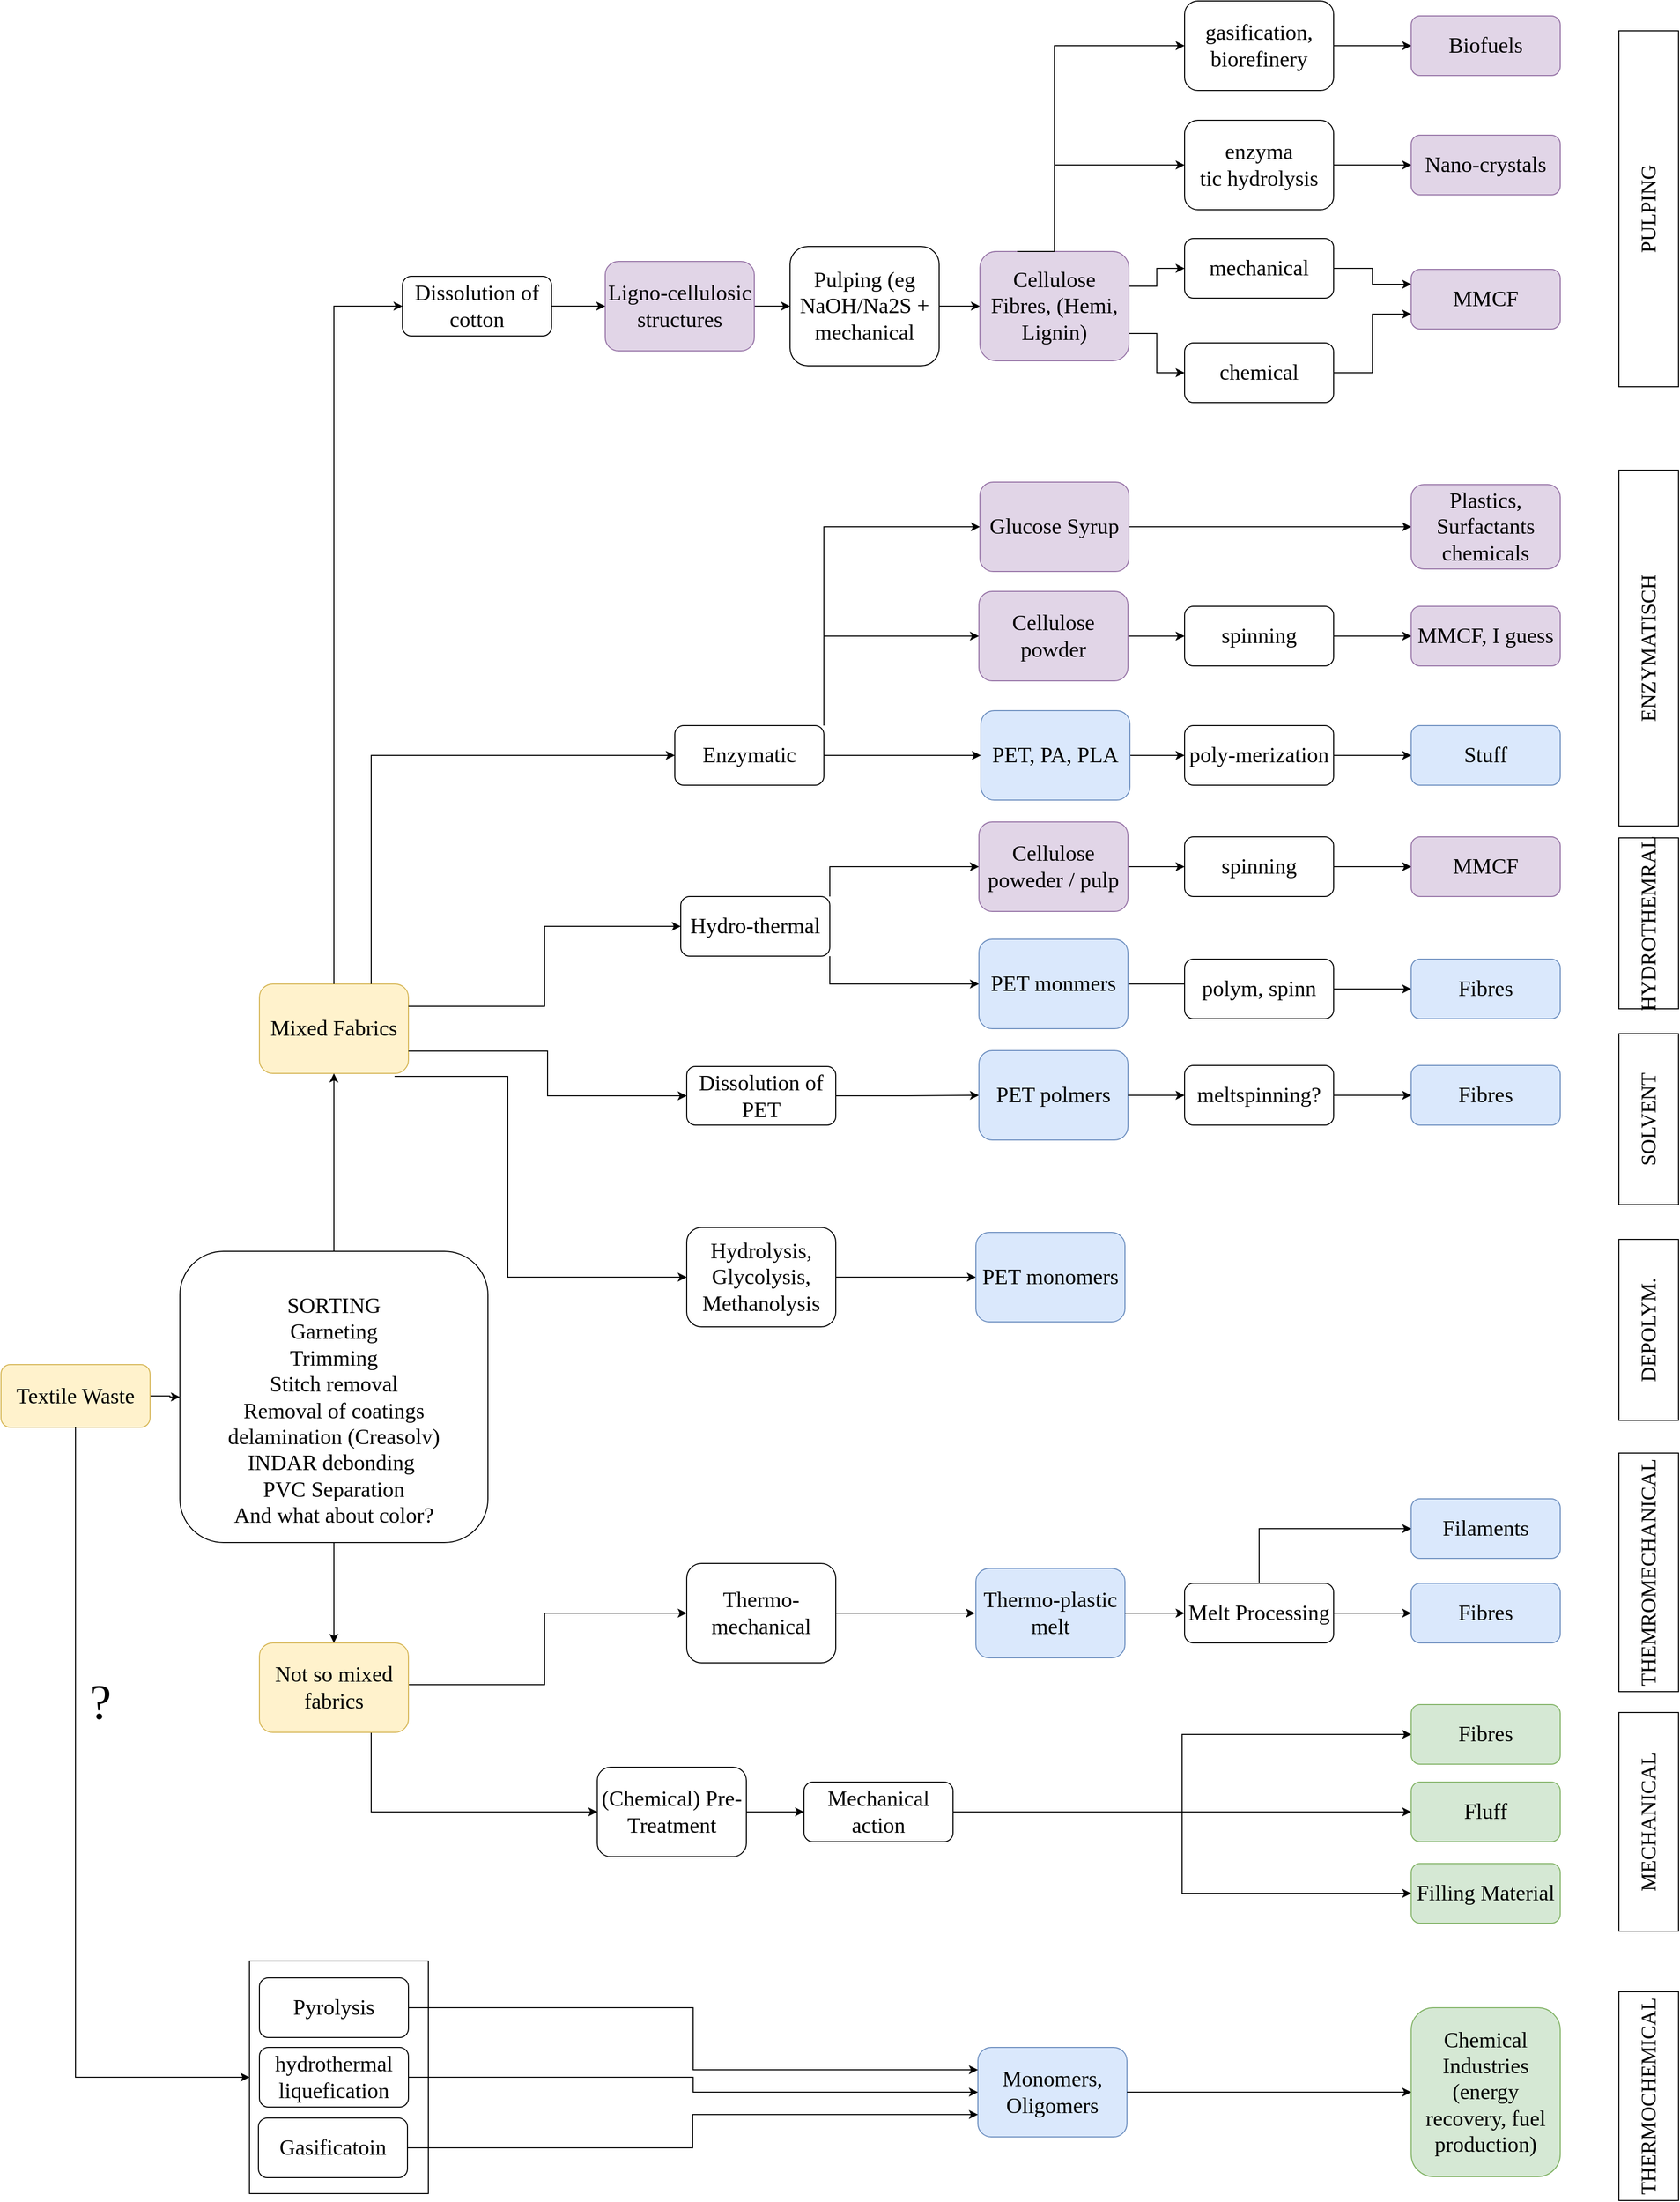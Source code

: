 <mxfile version="24.2.5" type="github">
  <diagram name="Seite-1" id="n43Q2hlfnNrCcuuYLtz6">
    <mxGraphModel dx="3110" dy="2481" grid="1" gridSize="10" guides="1" tooltips="1" connect="1" arrows="1" fold="1" page="1" pageScale="1" pageWidth="1169" pageHeight="827" math="0" shadow="0">
      <root>
        <mxCell id="0" />
        <mxCell id="1" parent="0" />
        <mxCell id="oTmGzJvPV3tGszkm3sWM-37" value="" style="rounded=0;whiteSpace=wrap;html=1;" vertex="1" parent="1">
          <mxGeometry x="260" y="1488" width="180" height="234" as="geometry" />
        </mxCell>
        <mxCell id="oTmGzJvPV3tGszkm3sWM-26" value="" style="edgeStyle=orthogonalEdgeStyle;rounded=0;orthogonalLoop=1;jettySize=auto;html=1;" edge="1" parent="1" source="uNR0yB9YS_MFiwE8tCcT-1" target="oTmGzJvPV3tGszkm3sWM-1">
          <mxGeometry relative="1" as="geometry" />
        </mxCell>
        <mxCell id="uNR0yB9YS_MFiwE8tCcT-1" value="Textile Waste" style="rounded=1;whiteSpace=wrap;html=1;fontFamily=Rubik light;fontSize=22;fillColor=#fff2cc;strokeColor=#d6b656;" parent="1" vertex="1">
          <mxGeometry x="10" y="888" width="150" height="63" as="geometry" />
        </mxCell>
        <mxCell id="uNR0yB9YS_MFiwE8tCcT-5" value="" style="edgeStyle=orthogonalEdgeStyle;rounded=0;orthogonalLoop=1;jettySize=auto;html=1;exitX=1;exitY=0.5;exitDx=0;exitDy=0;" parent="1" source="uNR0yB9YS_MFiwE8tCcT-9" target="uNR0yB9YS_MFiwE8tCcT-4" edge="1">
          <mxGeometry relative="1" as="geometry">
            <mxPoint x="420" y="1337" as="sourcePoint" />
          </mxGeometry>
        </mxCell>
        <mxCell id="uNR0yB9YS_MFiwE8tCcT-12" value="" style="edgeStyle=orthogonalEdgeStyle;rounded=0;orthogonalLoop=1;jettySize=auto;html=1;entryX=0;entryY=0.5;entryDx=0;entryDy=0;" parent="1" source="uNR0yB9YS_MFiwE8tCcT-4" target="uNR0yB9YS_MFiwE8tCcT-6" edge="1">
          <mxGeometry relative="1" as="geometry">
            <mxPoint x="1426" y="1174" as="targetPoint" />
          </mxGeometry>
        </mxCell>
        <mxCell id="uNR0yB9YS_MFiwE8tCcT-4" value="Mechanical action" style="rounded=1;whiteSpace=wrap;html=1;fontFamily=Rubik light;fontSize=22;" parent="1" vertex="1">
          <mxGeometry x="818" y="1308" width="150" height="60" as="geometry" />
        </mxCell>
        <mxCell id="uNR0yB9YS_MFiwE8tCcT-6" value="Fluff" style="rounded=1;whiteSpace=wrap;html=1;fontFamily=Rubik light;fontSize=22;fillColor=#d5e8d4;strokeColor=#82b366;" parent="1" vertex="1">
          <mxGeometry x="1429" y="1308" width="150" height="60" as="geometry" />
        </mxCell>
        <mxCell id="uNR0yB9YS_MFiwE8tCcT-7" value="Fibres" style="rounded=1;whiteSpace=wrap;html=1;fontFamily=Rubik light;fontSize=22;fillColor=#d5e8d4;strokeColor=#82b366;" parent="1" vertex="1">
          <mxGeometry x="1429" y="1230" width="150" height="60" as="geometry" />
        </mxCell>
        <mxCell id="uNR0yB9YS_MFiwE8tCcT-8" value="Filling Material" style="rounded=1;whiteSpace=wrap;html=1;fontFamily=Rubik light;fontSize=22;fillColor=#d5e8d4;strokeColor=#82b366;" parent="1" vertex="1">
          <mxGeometry x="1429" y="1390" width="150" height="60" as="geometry" />
        </mxCell>
        <mxCell id="uNR0yB9YS_MFiwE8tCcT-9" value="(Chemical) Pre- Treatment" style="rounded=1;whiteSpace=wrap;html=1;fontFamily=Rubik light;fontSize=22;" parent="1" vertex="1">
          <mxGeometry x="610" y="1293" width="150" height="90" as="geometry" />
        </mxCell>
        <mxCell id="uNR0yB9YS_MFiwE8tCcT-16" value="" style="edgeStyle=orthogonalEdgeStyle;rounded=0;orthogonalLoop=1;jettySize=auto;html=1;entryX=0;entryY=0.5;entryDx=0;entryDy=0;exitX=1;exitY=0.5;exitDx=0;exitDy=0;" parent="1" source="uNR0yB9YS_MFiwE8tCcT-4" target="uNR0yB9YS_MFiwE8tCcT-8" edge="1">
          <mxGeometry relative="1" as="geometry">
            <mxPoint x="1085" y="1436" as="sourcePoint" />
            <mxPoint x="1152" y="1366" as="targetPoint" />
          </mxGeometry>
        </mxCell>
        <mxCell id="uNR0yB9YS_MFiwE8tCcT-31" value="Mixed Fabrics" style="rounded=1;whiteSpace=wrap;html=1;fontFamily=Rubik light;fontSize=22;fillColor=#fff2cc;strokeColor=#d6b656;" parent="1" vertex="1">
          <mxGeometry x="270" y="505" width="150" height="90" as="geometry" />
        </mxCell>
        <mxCell id="uNR0yB9YS_MFiwE8tCcT-34" value="" style="edgeStyle=orthogonalEdgeStyle;rounded=0;orthogonalLoop=1;jettySize=auto;html=1;exitX=0.5;exitY=0;exitDx=0;exitDy=0;" parent="1" source="oTmGzJvPV3tGszkm3sWM-1" target="uNR0yB9YS_MFiwE8tCcT-31" edge="1">
          <mxGeometry relative="1" as="geometry">
            <mxPoint x="345" y="902" as="sourcePoint" />
          </mxGeometry>
        </mxCell>
        <mxCell id="uNR0yB9YS_MFiwE8tCcT-39" value="" style="edgeStyle=orthogonalEdgeStyle;rounded=0;orthogonalLoop=1;jettySize=auto;html=1;" parent="1" source="uNR0yB9YS_MFiwE8tCcT-36" target="uNR0yB9YS_MFiwE8tCcT-38" edge="1">
          <mxGeometry relative="1" as="geometry" />
        </mxCell>
        <mxCell id="uNR0yB9YS_MFiwE8tCcT-36" value="Melt Processing" style="rounded=1;whiteSpace=wrap;html=1;fontFamily=Rubik light;fontSize=22;" parent="1" vertex="1">
          <mxGeometry x="1201" y="1108" width="150" height="60" as="geometry" />
        </mxCell>
        <mxCell id="uNR0yB9YS_MFiwE8tCcT-37" value="" style="edgeStyle=orthogonalEdgeStyle;rounded=0;orthogonalLoop=1;jettySize=auto;html=1;entryX=0;entryY=0.5;entryDx=0;entryDy=0;exitX=0.447;exitY=0.023;exitDx=0;exitDy=0;exitPerimeter=0;" parent="1" source="uNR0yB9YS_MFiwE8tCcT-43" target="gpuwcMl62I-yFC2jny8J-45" edge="1">
          <mxGeometry relative="1" as="geometry">
            <mxPoint x="627" y="1186" as="sourcePoint" />
            <mxPoint x="700" y="1186" as="targetPoint" />
            <Array as="points">
              <mxPoint x="557" y="1210" />
              <mxPoint x="557" y="1138" />
            </Array>
          </mxGeometry>
        </mxCell>
        <mxCell id="uNR0yB9YS_MFiwE8tCcT-38" value="Fibres" style="whiteSpace=wrap;html=1;fontSize=22;fontFamily=Rubik light;rounded=1;fillColor=#dae8fc;strokeColor=#6c8ebf;" parent="1" vertex="1">
          <mxGeometry x="1429" y="1108" width="150" height="60" as="geometry" />
        </mxCell>
        <mxCell id="uNR0yB9YS_MFiwE8tCcT-40" value="Filaments" style="whiteSpace=wrap;html=1;fontSize=22;fontFamily=Rubik light;rounded=1;fillColor=#dae8fc;strokeColor=#6c8ebf;" parent="1" vertex="1">
          <mxGeometry x="1429" y="1023" width="150" height="60" as="geometry" />
        </mxCell>
        <mxCell id="uNR0yB9YS_MFiwE8tCcT-41" value="" style="edgeStyle=orthogonalEdgeStyle;rounded=0;orthogonalLoop=1;jettySize=auto;html=1;entryX=0;entryY=0.5;entryDx=0;entryDy=0;exitX=0.5;exitY=0;exitDx=0;exitDy=0;" parent="1" source="uNR0yB9YS_MFiwE8tCcT-36" target="uNR0yB9YS_MFiwE8tCcT-40" edge="1">
          <mxGeometry relative="1" as="geometry">
            <mxPoint x="1075" y="1023" as="sourcePoint" />
            <mxPoint x="1155" y="1023" as="targetPoint" />
          </mxGeometry>
        </mxCell>
        <mxCell id="uNR0yB9YS_MFiwE8tCcT-57" value="" style="edgeStyle=orthogonalEdgeStyle;rounded=0;orthogonalLoop=1;jettySize=auto;html=1;entryX=0;entryY=0.5;entryDx=0;entryDy=0;" parent="1" source="uNR0yB9YS_MFiwE8tCcT-42" target="uNR0yB9YS_MFiwE8tCcT-56" edge="1">
          <mxGeometry relative="1" as="geometry">
            <mxPoint x="790" y="-177" as="targetPoint" />
          </mxGeometry>
        </mxCell>
        <mxCell id="uNR0yB9YS_MFiwE8tCcT-42" value="Ligno-cellulosic structures" style="rounded=1;whiteSpace=wrap;html=1;fontFamily=Rubik light;fontSize=22;fillColor=#e1d5e7;strokeColor=#9673a6;" parent="1" vertex="1">
          <mxGeometry x="618" y="-222" width="150" height="90" as="geometry" />
        </mxCell>
        <mxCell id="oTmGzJvPV3tGszkm3sWM-3" value="" style="edgeStyle=orthogonalEdgeStyle;rounded=0;orthogonalLoop=1;jettySize=auto;html=1;entryX=0;entryY=0.5;entryDx=0;entryDy=0;exitX=0.75;exitY=1;exitDx=0;exitDy=0;" edge="1" parent="1" source="uNR0yB9YS_MFiwE8tCcT-43" target="uNR0yB9YS_MFiwE8tCcT-9">
          <mxGeometry relative="1" as="geometry">
            <mxPoint x="345" y="1307" as="targetPoint" />
          </mxGeometry>
        </mxCell>
        <mxCell id="uNR0yB9YS_MFiwE8tCcT-43" value="Not so mixed fabrics" style="rounded=1;whiteSpace=wrap;html=1;fontFamily=Rubik light;fontSize=22;fillColor=#fff2cc;strokeColor=#d6b656;" parent="1" vertex="1">
          <mxGeometry x="270" y="1168" width="150" height="90" as="geometry" />
        </mxCell>
        <mxCell id="uNR0yB9YS_MFiwE8tCcT-55" value="" style="edgeStyle=orthogonalEdgeStyle;rounded=0;orthogonalLoop=1;jettySize=auto;html=1;" parent="1" source="uNR0yB9YS_MFiwE8tCcT-50" target="uNR0yB9YS_MFiwE8tCcT-42" edge="1">
          <mxGeometry relative="1" as="geometry" />
        </mxCell>
        <mxCell id="uNR0yB9YS_MFiwE8tCcT-50" value="Dissolution of cotton" style="rounded=1;whiteSpace=wrap;html=1;fontFamily=Rubik light;fontSize=22;" parent="1" vertex="1">
          <mxGeometry x="414" y="-207" width="150" height="60" as="geometry" />
        </mxCell>
        <mxCell id="uNR0yB9YS_MFiwE8tCcT-52" value="Thermo-plastic melt" style="rounded=1;whiteSpace=wrap;html=1;fontFamily=Rubik light;fontSize=22;fillColor=#dae8fc;strokeColor=#6c8ebf;" parent="1" vertex="1">
          <mxGeometry x="991" y="1093" width="150" height="90" as="geometry" />
        </mxCell>
        <mxCell id="uNR0yB9YS_MFiwE8tCcT-54" value="" style="edgeStyle=orthogonalEdgeStyle;rounded=0;orthogonalLoop=1;jettySize=auto;html=1;exitX=1;exitY=0.5;exitDx=0;exitDy=0;" parent="1" source="uNR0yB9YS_MFiwE8tCcT-52" target="uNR0yB9YS_MFiwE8tCcT-36" edge="1">
          <mxGeometry relative="1" as="geometry">
            <mxPoint x="627" y="1186" as="sourcePoint" />
            <mxPoint x="940" y="1133" as="targetPoint" />
          </mxGeometry>
        </mxCell>
        <mxCell id="uNR0yB9YS_MFiwE8tCcT-59" value="" style="edgeStyle=orthogonalEdgeStyle;rounded=0;orthogonalLoop=1;jettySize=auto;html=1;exitX=1;exitY=0.5;exitDx=0;exitDy=0;" parent="1" source="uNR0yB9YS_MFiwE8tCcT-56" target="uNR0yB9YS_MFiwE8tCcT-58" edge="1">
          <mxGeometry relative="1" as="geometry">
            <mxPoint x="910" y="-169" as="sourcePoint" />
          </mxGeometry>
        </mxCell>
        <mxCell id="uNR0yB9YS_MFiwE8tCcT-56" value="Pulping (eg NaOH/Na2S + mechanical" style="whiteSpace=wrap;html=1;fontSize=22;fontFamily=Rubik light;rounded=1;" parent="1" vertex="1">
          <mxGeometry x="804" y="-237" width="150" height="120" as="geometry" />
        </mxCell>
        <mxCell id="uNR0yB9YS_MFiwE8tCcT-65" value="" style="edgeStyle=orthogonalEdgeStyle;rounded=0;orthogonalLoop=1;jettySize=auto;html=1;entryX=0;entryY=0.5;entryDx=0;entryDy=0;exitX=0.967;exitY=0.318;exitDx=0;exitDy=0;exitPerimeter=0;" parent="1" source="uNR0yB9YS_MFiwE8tCcT-58" target="uNR0yB9YS_MFiwE8tCcT-63" edge="1">
          <mxGeometry relative="1" as="geometry" />
        </mxCell>
        <mxCell id="uNR0yB9YS_MFiwE8tCcT-58" value="Cellulose Fibres, (Hemi, Lignin)" style="whiteSpace=wrap;html=1;fontSize=22;fontFamily=Rubik light;fillColor=#e1d5e7;strokeColor=#9673a6;rounded=1;" parent="1" vertex="1">
          <mxGeometry x="995" y="-232" width="150" height="110" as="geometry" />
        </mxCell>
        <mxCell id="uNR0yB9YS_MFiwE8tCcT-61" value="MMCF" style="whiteSpace=wrap;html=1;fontSize=22;fontFamily=Rubik light;rounded=1;fillColor=#e1d5e7;strokeColor=#9673a6;" parent="1" vertex="1">
          <mxGeometry x="1429" y="-214" width="150" height="60" as="geometry" />
        </mxCell>
        <mxCell id="uNR0yB9YS_MFiwE8tCcT-63" value="mechanical" style="whiteSpace=wrap;html=1;fontSize=22;fontFamily=Rubik light;rounded=1;" parent="1" vertex="1">
          <mxGeometry x="1201" y="-245" width="150" height="60" as="geometry" />
        </mxCell>
        <mxCell id="uNR0yB9YS_MFiwE8tCcT-64" value="chemical" style="whiteSpace=wrap;html=1;fontSize=22;fontFamily=Rubik light;rounded=1;" parent="1" vertex="1">
          <mxGeometry x="1201" y="-140" width="150" height="60" as="geometry" />
        </mxCell>
        <mxCell id="uNR0yB9YS_MFiwE8tCcT-68" value="" style="edgeStyle=orthogonalEdgeStyle;rounded=0;orthogonalLoop=1;jettySize=auto;html=1;entryX=0;entryY=0.25;entryDx=0;entryDy=0;exitX=1;exitY=0.5;exitDx=0;exitDy=0;" parent="1" source="uNR0yB9YS_MFiwE8tCcT-63" target="uNR0yB9YS_MFiwE8tCcT-61" edge="1">
          <mxGeometry relative="1" as="geometry">
            <mxPoint x="1081" y="-179" as="sourcePoint" />
            <mxPoint x="1181" y="-289" as="targetPoint" />
          </mxGeometry>
        </mxCell>
        <mxCell id="uNR0yB9YS_MFiwE8tCcT-69" value="" style="edgeStyle=orthogonalEdgeStyle;rounded=0;orthogonalLoop=1;jettySize=auto;html=1;entryX=0;entryY=0.75;entryDx=0;entryDy=0;exitX=1;exitY=0.5;exitDx=0;exitDy=0;" parent="1" source="uNR0yB9YS_MFiwE8tCcT-64" target="uNR0yB9YS_MFiwE8tCcT-61" edge="1">
          <mxGeometry relative="1" as="geometry">
            <mxPoint x="1301" y="-289" as="sourcePoint" />
            <mxPoint x="1421" y="-220" as="targetPoint" />
          </mxGeometry>
        </mxCell>
        <mxCell id="uNR0yB9YS_MFiwE8tCcT-70" value="Nano-crystals" style="whiteSpace=wrap;html=1;fontSize=22;fontFamily=Rubik light;rounded=1;fillColor=#e1d5e7;strokeColor=#9673a6;" parent="1" vertex="1">
          <mxGeometry x="1429" y="-349" width="150" height="60" as="geometry" />
        </mxCell>
        <mxCell id="uNR0yB9YS_MFiwE8tCcT-71" value="" style="edgeStyle=orthogonalEdgeStyle;rounded=0;orthogonalLoop=1;jettySize=auto;html=1;entryX=0;entryY=0.5;entryDx=0;entryDy=0;exitX=0.5;exitY=0;exitDx=0;exitDy=0;" parent="1" source="uNR0yB9YS_MFiwE8tCcT-58" target="uNR0yB9YS_MFiwE8tCcT-72" edge="1">
          <mxGeometry relative="1" as="geometry">
            <mxPoint x="1081" y="-179" as="sourcePoint" />
            <mxPoint x="1211" y="-205" as="targetPoint" />
            <Array as="points">
              <mxPoint x="1070" y="-319" />
            </Array>
          </mxGeometry>
        </mxCell>
        <mxCell id="uNR0yB9YS_MFiwE8tCcT-74" value="" style="edgeStyle=orthogonalEdgeStyle;rounded=0;orthogonalLoop=1;jettySize=auto;html=1;" parent="1" source="uNR0yB9YS_MFiwE8tCcT-72" target="uNR0yB9YS_MFiwE8tCcT-70" edge="1">
          <mxGeometry relative="1" as="geometry" />
        </mxCell>
        <mxCell id="uNR0yB9YS_MFiwE8tCcT-72" value="enzyma&lt;div&gt;tic hydrolysis&lt;/div&gt;" style="whiteSpace=wrap;html=1;fontSize=22;fontFamily=Rubik light;rounded=1;" parent="1" vertex="1">
          <mxGeometry x="1201" y="-364" width="150" height="90" as="geometry" />
        </mxCell>
        <mxCell id="uNR0yB9YS_MFiwE8tCcT-75" value="Biofuels" style="whiteSpace=wrap;html=1;fontSize=22;fontFamily=Rubik light;rounded=1;fillColor=#e1d5e7;strokeColor=#9673a6;" parent="1" vertex="1">
          <mxGeometry x="1429" y="-469" width="150" height="60" as="geometry" />
        </mxCell>
        <mxCell id="uNR0yB9YS_MFiwE8tCcT-78" value="" style="edgeStyle=orthogonalEdgeStyle;rounded=0;orthogonalLoop=1;jettySize=auto;html=1;" parent="1" source="uNR0yB9YS_MFiwE8tCcT-76" target="uNR0yB9YS_MFiwE8tCcT-75" edge="1">
          <mxGeometry relative="1" as="geometry" />
        </mxCell>
        <mxCell id="uNR0yB9YS_MFiwE8tCcT-76" value="gasification, biorefinery" style="whiteSpace=wrap;html=1;fontSize=22;fontFamily=Rubik light;rounded=1;" parent="1" vertex="1">
          <mxGeometry x="1201" y="-484" width="150" height="90" as="geometry" />
        </mxCell>
        <mxCell id="uNR0yB9YS_MFiwE8tCcT-77" value="" style="edgeStyle=orthogonalEdgeStyle;rounded=0;orthogonalLoop=1;jettySize=auto;html=1;entryX=0;entryY=0.5;entryDx=0;entryDy=0;exitX=0.25;exitY=0;exitDx=0;exitDy=0;" parent="1" source="uNR0yB9YS_MFiwE8tCcT-58" target="uNR0yB9YS_MFiwE8tCcT-76" edge="1">
          <mxGeometry relative="1" as="geometry">
            <mxPoint x="1025" y="-214" as="sourcePoint" />
            <mxPoint x="1181" y="-309" as="targetPoint" />
            <Array as="points">
              <mxPoint x="1070" y="-232" />
              <mxPoint x="1070" y="-439" />
            </Array>
          </mxGeometry>
        </mxCell>
        <mxCell id="gpuwcMl62I-yFC2jny8J-4" value="" style="edgeStyle=orthogonalEdgeStyle;rounded=0;orthogonalLoop=1;jettySize=auto;html=1;" parent="1" source="gpuwcMl62I-yFC2jny8J-1" target="gpuwcMl62I-yFC2jny8J-3" edge="1">
          <mxGeometry relative="1" as="geometry" />
        </mxCell>
        <mxCell id="gpuwcMl62I-yFC2jny8J-1" value="Dissolution of PET" style="rounded=1;whiteSpace=wrap;html=1;fontFamily=Rubik light;fontSize=22;" parent="1" vertex="1">
          <mxGeometry x="700" y="588" width="150" height="59" as="geometry" />
        </mxCell>
        <mxCell id="gpuwcMl62I-yFC2jny8J-3" value="PET polmers" style="rounded=1;whiteSpace=wrap;html=1;fontFamily=Rubik light;fontSize=22;fillColor=#dae8fc;strokeColor=#6c8ebf;" parent="1" vertex="1">
          <mxGeometry x="994" y="572" width="150" height="90" as="geometry" />
        </mxCell>
        <mxCell id="gpuwcMl62I-yFC2jny8J-5" value="Fibres" style="whiteSpace=wrap;html=1;fontSize=22;fontFamily=Rubik light;rounded=1;fillColor=#dae8fc;strokeColor=#6c8ebf;" parent="1" vertex="1">
          <mxGeometry x="1429" y="587" width="150" height="60" as="geometry" />
        </mxCell>
        <mxCell id="gpuwcMl62I-yFC2jny8J-6" value="" style="edgeStyle=orthogonalEdgeStyle;rounded=0;orthogonalLoop=1;jettySize=auto;html=1;entryX=0;entryY=0.5;entryDx=0;entryDy=0;" parent="1" source="gpuwcMl62I-yFC2jny8J-43" target="gpuwcMl62I-yFC2jny8J-5" edge="1">
          <mxGeometry relative="1" as="geometry">
            <mxPoint x="1110" y="640" as="sourcePoint" />
            <mxPoint x="1004" y="654" as="targetPoint" />
          </mxGeometry>
        </mxCell>
        <mxCell id="gpuwcMl62I-yFC2jny8J-10" value="" style="edgeStyle=orthogonalEdgeStyle;rounded=0;orthogonalLoop=1;jettySize=auto;html=1;" parent="1" source="gpuwcMl62I-yFC2jny8J-7" target="gpuwcMl62I-yFC2jny8J-9" edge="1">
          <mxGeometry relative="1" as="geometry" />
        </mxCell>
        <mxCell id="gpuwcMl62I-yFC2jny8J-7" value="Hydrolysis, Glycolysis, Methanolysis" style="rounded=1;whiteSpace=wrap;html=1;fontFamily=Rubik light;fontSize=22;" parent="1" vertex="1">
          <mxGeometry x="700" y="750" width="150" height="100" as="geometry" />
        </mxCell>
        <mxCell id="gpuwcMl62I-yFC2jny8J-8" value="" style="edgeStyle=orthogonalEdgeStyle;rounded=0;orthogonalLoop=1;jettySize=auto;html=1;exitX=0.907;exitY=1.033;exitDx=0;exitDy=0;entryX=0;entryY=0.5;entryDx=0;entryDy=0;exitPerimeter=0;" parent="1" source="uNR0yB9YS_MFiwE8tCcT-31" target="gpuwcMl62I-yFC2jny8J-7" edge="1">
          <mxGeometry relative="1" as="geometry">
            <mxPoint x="567" y="750" as="sourcePoint" />
            <mxPoint x="607" y="454" as="targetPoint" />
            <Array as="points">
              <mxPoint x="520" y="598" />
              <mxPoint x="520" y="800" />
            </Array>
          </mxGeometry>
        </mxCell>
        <mxCell id="gpuwcMl62I-yFC2jny8J-9" value="PET monomers" style="rounded=1;whiteSpace=wrap;html=1;fontFamily=Rubik light;fontSize=22;fillColor=#dae8fc;strokeColor=#6c8ebf;" parent="1" vertex="1">
          <mxGeometry x="991" y="755" width="150" height="90" as="geometry" />
        </mxCell>
        <mxCell id="gpuwcMl62I-yFC2jny8J-11" value="Hydro-thermal" style="rounded=1;whiteSpace=wrap;html=1;fontFamily=Rubik light;fontSize=22;" parent="1" vertex="1">
          <mxGeometry x="694" y="417" width="150" height="60" as="geometry" />
        </mxCell>
        <mxCell id="gpuwcMl62I-yFC2jny8J-14" value="" style="edgeStyle=orthogonalEdgeStyle;rounded=0;orthogonalLoop=1;jettySize=auto;html=1;exitX=0.5;exitY=0;exitDx=0;exitDy=0;entryX=0;entryY=0.5;entryDx=0;entryDy=0;" parent="1" source="uNR0yB9YS_MFiwE8tCcT-31" target="uNR0yB9YS_MFiwE8tCcT-50" edge="1">
          <mxGeometry relative="1" as="geometry">
            <mxPoint x="727" y="454" as="sourcePoint" />
            <mxPoint x="1004" y="454" as="targetPoint" />
          </mxGeometry>
        </mxCell>
        <mxCell id="gpuwcMl62I-yFC2jny8J-28" value="" style="edgeStyle=orthogonalEdgeStyle;rounded=0;orthogonalLoop=1;jettySize=auto;html=1;exitX=1;exitY=0.5;exitDx=0;exitDy=0;" parent="1" source="gpuwcMl62I-yFC2jny8J-15" target="gpuwcMl62I-yFC2jny8J-27" edge="1">
          <mxGeometry relative="1" as="geometry" />
        </mxCell>
        <mxCell id="gpuwcMl62I-yFC2jny8J-30" style="edgeStyle=orthogonalEdgeStyle;rounded=0;orthogonalLoop=1;jettySize=auto;html=1;entryX=0;entryY=0.5;entryDx=0;entryDy=0;exitX=1;exitY=0;exitDx=0;exitDy=0;" parent="1" source="gpuwcMl62I-yFC2jny8J-15" target="gpuwcMl62I-yFC2jny8J-26" edge="1">
          <mxGeometry relative="1" as="geometry">
            <mxPoint x="700" y="240" as="targetPoint" />
          </mxGeometry>
        </mxCell>
        <mxCell id="gpuwcMl62I-yFC2jny8J-15" value="Enzymatic" style="rounded=1;whiteSpace=wrap;html=1;fontFamily=Rubik light;fontSize=22;" parent="1" vertex="1">
          <mxGeometry x="688" y="245" width="150" height="60" as="geometry" />
        </mxCell>
        <mxCell id="gpuwcMl62I-yFC2jny8J-21" value="" style="edgeStyle=orthogonalEdgeStyle;rounded=0;orthogonalLoop=1;jettySize=auto;html=1;" parent="1" source="gpuwcMl62I-yFC2jny8J-16" target="gpuwcMl62I-yFC2jny8J-20" edge="1">
          <mxGeometry relative="1" as="geometry" />
        </mxCell>
        <mxCell id="gpuwcMl62I-yFC2jny8J-16" value="PET monmers" style="rounded=1;whiteSpace=wrap;html=1;fontFamily=Rubik light;fontSize=22;fillColor=#dae8fc;strokeColor=#6c8ebf;" parent="1" vertex="1">
          <mxGeometry x="994" y="460" width="150" height="90" as="geometry" />
        </mxCell>
        <mxCell id="gpuwcMl62I-yFC2jny8J-23" value="" style="edgeStyle=orthogonalEdgeStyle;rounded=0;orthogonalLoop=1;jettySize=auto;html=1;entryX=0;entryY=0.5;entryDx=0;entryDy=0;" parent="1" source="gpuwcMl62I-yFC2jny8J-18" target="gpuwcMl62I-yFC2jny8J-41" edge="1">
          <mxGeometry relative="1" as="geometry" />
        </mxCell>
        <mxCell id="gpuwcMl62I-yFC2jny8J-18" value="Cellulose poweder / pulp" style="rounded=1;whiteSpace=wrap;html=1;fontFamily=Rubik light;fontSize=22;fillColor=#e1d5e7;strokeColor=#9673a6;" parent="1" vertex="1">
          <mxGeometry x="994" y="342" width="150" height="90" as="geometry" />
        </mxCell>
        <mxCell id="gpuwcMl62I-yFC2jny8J-19" value="" style="edgeStyle=orthogonalEdgeStyle;rounded=0;orthogonalLoop=1;jettySize=auto;html=1;exitX=1;exitY=0;exitDx=0;exitDy=0;entryX=0;entryY=0.5;entryDx=0;entryDy=0;" parent="1" source="gpuwcMl62I-yFC2jny8J-11" target="gpuwcMl62I-yFC2jny8J-18" edge="1">
          <mxGeometry relative="1" as="geometry">
            <mxPoint x="727" y="520" as="sourcePoint" />
            <mxPoint x="1004" y="520" as="targetPoint" />
          </mxGeometry>
        </mxCell>
        <mxCell id="gpuwcMl62I-yFC2jny8J-20" value="Fibres" style="whiteSpace=wrap;html=1;fontSize=22;fontFamily=Rubik light;rounded=1;fillColor=#dae8fc;strokeColor=#6c8ebf;" parent="1" vertex="1">
          <mxGeometry x="1429" y="480" width="150" height="60" as="geometry" />
        </mxCell>
        <mxCell id="gpuwcMl62I-yFC2jny8J-22" value="MMCF" style="whiteSpace=wrap;html=1;fontSize=22;fontFamily=Rubik light;rounded=1;fillColor=#e1d5e7;strokeColor=#9673a6;" parent="1" vertex="1">
          <mxGeometry x="1429" y="357" width="150" height="60" as="geometry" />
        </mxCell>
        <mxCell id="gpuwcMl62I-yFC2jny8J-24" value="" style="edgeStyle=orthogonalEdgeStyle;rounded=0;orthogonalLoop=1;jettySize=auto;html=1;exitX=0.75;exitY=0;exitDx=0;exitDy=0;entryX=0;entryY=0.5;entryDx=0;entryDy=0;" parent="1" source="uNR0yB9YS_MFiwE8tCcT-31" target="gpuwcMl62I-yFC2jny8J-15" edge="1">
          <mxGeometry relative="1" as="geometry">
            <mxPoint x="440" y="655" as="sourcePoint" />
            <mxPoint x="500" y="-28" as="targetPoint" />
          </mxGeometry>
        </mxCell>
        <mxCell id="gpuwcMl62I-yFC2jny8J-36" value="" style="edgeStyle=orthogonalEdgeStyle;rounded=0;orthogonalLoop=1;jettySize=auto;html=1;entryX=0;entryY=0.5;entryDx=0;entryDy=0;" parent="1" source="gpuwcMl62I-yFC2jny8J-25" target="gpuwcMl62I-yFC2jny8J-39" edge="1">
          <mxGeometry relative="1" as="geometry" />
        </mxCell>
        <mxCell id="gpuwcMl62I-yFC2jny8J-25" value="Cellulose powder" style="rounded=1;whiteSpace=wrap;html=1;fontFamily=Rubik light;fontSize=22;fillColor=#e1d5e7;strokeColor=#9673a6;" parent="1" vertex="1">
          <mxGeometry x="994" y="110" width="150" height="90" as="geometry" />
        </mxCell>
        <mxCell id="gpuwcMl62I-yFC2jny8J-34" value="" style="edgeStyle=orthogonalEdgeStyle;rounded=0;orthogonalLoop=1;jettySize=auto;html=1;" parent="1" source="gpuwcMl62I-yFC2jny8J-26" target="gpuwcMl62I-yFC2jny8J-33" edge="1">
          <mxGeometry relative="1" as="geometry" />
        </mxCell>
        <mxCell id="gpuwcMl62I-yFC2jny8J-26" value="Glucose Syrup" style="rounded=1;whiteSpace=wrap;html=1;fontFamily=Rubik light;fontSize=22;fillColor=#e1d5e7;strokeColor=#9673a6;" parent="1" vertex="1">
          <mxGeometry x="995" width="150" height="90" as="geometry" />
        </mxCell>
        <mxCell id="gpuwcMl62I-yFC2jny8J-38" value="" style="edgeStyle=orthogonalEdgeStyle;rounded=0;orthogonalLoop=1;jettySize=auto;html=1;entryX=0;entryY=0.5;entryDx=0;entryDy=0;" parent="1" source="gpuwcMl62I-yFC2jny8J-27" target="gpuwcMl62I-yFC2jny8J-40" edge="1">
          <mxGeometry relative="1" as="geometry" />
        </mxCell>
        <mxCell id="gpuwcMl62I-yFC2jny8J-27" value="PET, PA, PLA" style="rounded=1;whiteSpace=wrap;html=1;fontFamily=Rubik light;fontSize=22;fillColor=#dae8fc;strokeColor=#6c8ebf;" parent="1" vertex="1">
          <mxGeometry x="996" y="230" width="150" height="90" as="geometry" />
        </mxCell>
        <mxCell id="gpuwcMl62I-yFC2jny8J-31" style="edgeStyle=orthogonalEdgeStyle;rounded=0;orthogonalLoop=1;jettySize=auto;html=1;entryX=0;entryY=0.5;entryDx=0;entryDy=0;exitX=1;exitY=0;exitDx=0;exitDy=0;" parent="1" source="gpuwcMl62I-yFC2jny8J-15" target="gpuwcMl62I-yFC2jny8J-25" edge="1">
          <mxGeometry relative="1" as="geometry">
            <mxPoint x="820" y="250" as="targetPoint" />
            <mxPoint x="727" y="316" as="sourcePoint" />
          </mxGeometry>
        </mxCell>
        <mxCell id="gpuwcMl62I-yFC2jny8J-33" value="Plastics, Surfactants chemicals" style="whiteSpace=wrap;html=1;fontSize=22;fontFamily=Rubik light;fillColor=#e1d5e7;strokeColor=#9673a6;rounded=1;" parent="1" vertex="1">
          <mxGeometry x="1429" y="2.5" width="150" height="85" as="geometry" />
        </mxCell>
        <mxCell id="gpuwcMl62I-yFC2jny8J-35" value="MMCF, I guess" style="whiteSpace=wrap;html=1;fontSize=22;fontFamily=Rubik light;rounded=1;fillColor=#e1d5e7;strokeColor=#9673a6;" parent="1" vertex="1">
          <mxGeometry x="1429" y="125" width="150" height="60" as="geometry" />
        </mxCell>
        <mxCell id="gpuwcMl62I-yFC2jny8J-37" value="Stuff" style="whiteSpace=wrap;html=1;fontSize=22;fontFamily=Rubik light;rounded=1;fillColor=#dae8fc;strokeColor=#6c8ebf;" parent="1" vertex="1">
          <mxGeometry x="1429" y="245" width="150" height="60" as="geometry" />
        </mxCell>
        <mxCell id="oTmGzJvPV3tGszkm3sWM-9" value="" style="edgeStyle=orthogonalEdgeStyle;rounded=0;orthogonalLoop=1;jettySize=auto;html=1;" edge="1" parent="1" source="gpuwcMl62I-yFC2jny8J-39" target="gpuwcMl62I-yFC2jny8J-35">
          <mxGeometry relative="1" as="geometry" />
        </mxCell>
        <mxCell id="gpuwcMl62I-yFC2jny8J-39" value="spinning" style="whiteSpace=wrap;html=1;fontSize=22;fontFamily=Rubik light;rounded=1;" parent="1" vertex="1">
          <mxGeometry x="1201" y="125" width="150" height="60" as="geometry" />
        </mxCell>
        <mxCell id="oTmGzJvPV3tGszkm3sWM-8" value="" style="edgeStyle=orthogonalEdgeStyle;rounded=0;orthogonalLoop=1;jettySize=auto;html=1;" edge="1" parent="1" source="gpuwcMl62I-yFC2jny8J-40" target="gpuwcMl62I-yFC2jny8J-37">
          <mxGeometry relative="1" as="geometry" />
        </mxCell>
        <mxCell id="gpuwcMl62I-yFC2jny8J-40" value="poly-merization" style="whiteSpace=wrap;html=1;fontSize=22;fontFamily=Rubik light;rounded=1;" parent="1" vertex="1">
          <mxGeometry x="1201" y="245" width="150" height="60" as="geometry" />
        </mxCell>
        <mxCell id="oTmGzJvPV3tGszkm3sWM-7" value="" style="edgeStyle=orthogonalEdgeStyle;rounded=0;orthogonalLoop=1;jettySize=auto;html=1;" edge="1" parent="1" source="gpuwcMl62I-yFC2jny8J-41" target="gpuwcMl62I-yFC2jny8J-22">
          <mxGeometry relative="1" as="geometry" />
        </mxCell>
        <mxCell id="gpuwcMl62I-yFC2jny8J-41" value="spinning" style="whiteSpace=wrap;html=1;fontSize=22;fontFamily=Rubik light;rounded=1;" parent="1" vertex="1">
          <mxGeometry x="1201" y="357" width="150" height="60" as="geometry" />
        </mxCell>
        <mxCell id="gpuwcMl62I-yFC2jny8J-42" value="polym, spinn" style="whiteSpace=wrap;html=1;fontSize=22;fontFamily=Rubik light;rounded=1;" parent="1" vertex="1">
          <mxGeometry x="1201" y="480" width="150" height="60" as="geometry" />
        </mxCell>
        <mxCell id="gpuwcMl62I-yFC2jny8J-44" value="" style="edgeStyle=orthogonalEdgeStyle;rounded=0;orthogonalLoop=1;jettySize=auto;html=1;entryX=0;entryY=0.5;entryDx=0;entryDy=0;exitX=1;exitY=0.5;exitDx=0;exitDy=0;" parent="1" source="gpuwcMl62I-yFC2jny8J-3" target="gpuwcMl62I-yFC2jny8J-43" edge="1">
          <mxGeometry relative="1" as="geometry">
            <mxPoint x="1110" y="640" as="sourcePoint" />
            <mxPoint x="1429" y="640" as="targetPoint" />
          </mxGeometry>
        </mxCell>
        <mxCell id="gpuwcMl62I-yFC2jny8J-43" value="meltspinning?" style="whiteSpace=wrap;html=1;fontSize=22;fontFamily=Rubik light;rounded=1;" parent="1" vertex="1">
          <mxGeometry x="1201" y="587" width="150" height="60" as="geometry" />
        </mxCell>
        <mxCell id="gpuwcMl62I-yFC2jny8J-45" value="Thermo-mechanical" style="rounded=1;whiteSpace=wrap;html=1;fontFamily=Rubik light;fontSize=22;" parent="1" vertex="1">
          <mxGeometry x="700" y="1088" width="150" height="100" as="geometry" />
        </mxCell>
        <mxCell id="gpuwcMl62I-yFC2jny8J-46" value="" style="edgeStyle=orthogonalEdgeStyle;rounded=0;orthogonalLoop=1;jettySize=auto;html=1;exitX=1;exitY=0.5;exitDx=0;exitDy=0;" parent="1" source="gpuwcMl62I-yFC2jny8J-45" edge="1">
          <mxGeometry relative="1" as="geometry">
            <mxPoint x="1361" y="1148" as="sourcePoint" />
            <mxPoint x="990" y="1138" as="targetPoint" />
          </mxGeometry>
        </mxCell>
        <mxCell id="gpuwcMl62I-yFC2jny8J-47" value="" style="edgeStyle=orthogonalEdgeStyle;rounded=0;orthogonalLoop=1;jettySize=auto;html=1;exitX=1;exitY=0.75;exitDx=0;exitDy=0;entryX=0;entryY=0.5;entryDx=0;entryDy=0;" parent="1" source="uNR0yB9YS_MFiwE8tCcT-31" target="gpuwcMl62I-yFC2jny8J-1" edge="1">
          <mxGeometry relative="1" as="geometry">
            <mxPoint x="860" y="560" as="sourcePoint" />
            <mxPoint x="1001" y="560" as="targetPoint" />
          </mxGeometry>
        </mxCell>
        <mxCell id="gpuwcMl62I-yFC2jny8J-48" value="" style="edgeStyle=orthogonalEdgeStyle;rounded=0;orthogonalLoop=1;jettySize=auto;html=1;exitX=1;exitY=0.25;exitDx=0;exitDy=0;entryX=0;entryY=0.5;entryDx=0;entryDy=0;" parent="1" source="uNR0yB9YS_MFiwE8tCcT-31" target="gpuwcMl62I-yFC2jny8J-11" edge="1">
          <mxGeometry relative="1" as="geometry">
            <mxPoint x="430" y="515" as="sourcePoint" />
            <mxPoint x="710" y="455" as="targetPoint" />
          </mxGeometry>
        </mxCell>
        <mxCell id="gpuwcMl62I-yFC2jny8J-49" value="" style="edgeStyle=orthogonalEdgeStyle;rounded=0;orthogonalLoop=1;jettySize=auto;html=1;entryX=0;entryY=0.5;entryDx=0;entryDy=0;exitX=1;exitY=0.75;exitDx=0;exitDy=0;" parent="1" source="uNR0yB9YS_MFiwE8tCcT-58" target="uNR0yB9YS_MFiwE8tCcT-64" edge="1">
          <mxGeometry relative="1" as="geometry">
            <mxPoint x="1110" y="-194" as="sourcePoint" />
            <mxPoint x="1211" y="-205" as="targetPoint" />
          </mxGeometry>
        </mxCell>
        <mxCell id="oTmGzJvPV3tGszkm3sWM-2" value="" style="edgeStyle=orthogonalEdgeStyle;rounded=0;orthogonalLoop=1;jettySize=auto;html=1;" edge="1" parent="1" source="oTmGzJvPV3tGszkm3sWM-1" target="uNR0yB9YS_MFiwE8tCcT-43">
          <mxGeometry relative="1" as="geometry" />
        </mxCell>
        <mxCell id="oTmGzJvPV3tGszkm3sWM-1" value="&lt;div&gt;&lt;br&gt;&lt;/div&gt;&lt;div&gt;SORTING&lt;/div&gt;Garneting&lt;div&gt;Trimming&lt;/div&gt;&lt;div&gt;Stitch removal&lt;/div&gt;&lt;div&gt;Removal of coatings&lt;/div&gt;&lt;div&gt;delamination (Creasolv)&lt;/div&gt;&lt;div&gt;INDAR debonding&amp;nbsp;&lt;/div&gt;&lt;div&gt;PVC Separation&lt;/div&gt;&lt;div&gt;And what about color?&lt;/div&gt;" style="rounded=1;whiteSpace=wrap;html=1;fontFamily=Rubik light;fontSize=22;" vertex="1" parent="1">
          <mxGeometry x="190" y="774" width="310" height="293" as="geometry" />
        </mxCell>
        <mxCell id="oTmGzJvPV3tGszkm3sWM-4" value="" style="edgeStyle=orthogonalEdgeStyle;rounded=0;orthogonalLoop=1;jettySize=auto;html=1;entryX=0;entryY=0.5;entryDx=0;entryDy=0;exitX=1;exitY=0.5;exitDx=0;exitDy=0;" edge="1" parent="1" source="uNR0yB9YS_MFiwE8tCcT-4" target="uNR0yB9YS_MFiwE8tCcT-7">
          <mxGeometry relative="1" as="geometry">
            <mxPoint x="1439" y="1348" as="targetPoint" />
            <mxPoint x="870" y="1348" as="sourcePoint" />
          </mxGeometry>
        </mxCell>
        <mxCell id="oTmGzJvPV3tGszkm3sWM-6" value="" style="edgeStyle=orthogonalEdgeStyle;rounded=0;orthogonalLoop=1;jettySize=auto;html=1;exitX=1;exitY=1;exitDx=0;exitDy=0;" edge="1" parent="1" source="gpuwcMl62I-yFC2jny8J-11" target="gpuwcMl62I-yFC2jny8J-16">
          <mxGeometry relative="1" as="geometry">
            <mxPoint x="848" y="285" as="sourcePoint" />
            <mxPoint x="1006" y="285" as="targetPoint" />
          </mxGeometry>
        </mxCell>
        <mxCell id="oTmGzJvPV3tGszkm3sWM-10" value="Pyrolysis" style="rounded=1;whiteSpace=wrap;html=1;fontFamily=Rubik light;fontSize=22;" vertex="1" parent="1">
          <mxGeometry x="270" y="1505" width="150" height="60" as="geometry" />
        </mxCell>
        <mxCell id="oTmGzJvPV3tGszkm3sWM-11" value="hydrothermal liquefication" style="rounded=1;whiteSpace=wrap;html=1;fontFamily=Rubik light;fontSize=22;" vertex="1" parent="1">
          <mxGeometry x="270" y="1575" width="150" height="60" as="geometry" />
        </mxCell>
        <mxCell id="oTmGzJvPV3tGszkm3sWM-12" value="Gasificatoin" style="rounded=1;whiteSpace=wrap;html=1;fontFamily=Rubik light;fontSize=22;" vertex="1" parent="1">
          <mxGeometry x="269" y="1646" width="150" height="60" as="geometry" />
        </mxCell>
        <mxCell id="oTmGzJvPV3tGszkm3sWM-13" value="Monomers, Oligomers" style="rounded=1;whiteSpace=wrap;html=1;fontFamily=Rubik light;fontSize=22;fillColor=#dae8fc;strokeColor=#6c8ebf;" vertex="1" parent="1">
          <mxGeometry x="993" y="1575" width="150" height="90" as="geometry" />
        </mxCell>
        <mxCell id="oTmGzJvPV3tGszkm3sWM-15" value="" style="edgeStyle=orthogonalEdgeStyle;rounded=0;orthogonalLoop=1;jettySize=auto;html=1;exitX=1;exitY=0.5;exitDx=0;exitDy=0;entryX=0;entryY=0.25;entryDx=0;entryDy=0;" edge="1" parent="1" source="oTmGzJvPV3tGszkm3sWM-10" target="oTmGzJvPV3tGszkm3sWM-13">
          <mxGeometry relative="1" as="geometry">
            <mxPoint x="355" y="1293" as="sourcePoint" />
            <mxPoint x="355" y="1515" as="targetPoint" />
          </mxGeometry>
        </mxCell>
        <mxCell id="oTmGzJvPV3tGszkm3sWM-20" value="" style="edgeStyle=orthogonalEdgeStyle;rounded=0;orthogonalLoop=1;jettySize=auto;html=1;exitX=1;exitY=0.5;exitDx=0;exitDy=0;entryX=0;entryY=0.5;entryDx=0;entryDy=0;" edge="1" parent="1" source="oTmGzJvPV3tGszkm3sWM-11" target="oTmGzJvPV3tGszkm3sWM-13">
          <mxGeometry relative="1" as="geometry">
            <mxPoint x="430" y="1545" as="sourcePoint" />
            <mxPoint x="1080" y="1622" as="targetPoint" />
          </mxGeometry>
        </mxCell>
        <mxCell id="oTmGzJvPV3tGszkm3sWM-21" value="" style="edgeStyle=orthogonalEdgeStyle;rounded=0;orthogonalLoop=1;jettySize=auto;html=1;exitX=1;exitY=0.5;exitDx=0;exitDy=0;entryX=0;entryY=0.75;entryDx=0;entryDy=0;" edge="1" parent="1" source="oTmGzJvPV3tGszkm3sWM-12" target="oTmGzJvPV3tGszkm3sWM-13">
          <mxGeometry relative="1" as="geometry">
            <mxPoint x="430" y="1615" as="sourcePoint" />
            <mxPoint x="1070" y="1655" as="targetPoint" />
          </mxGeometry>
        </mxCell>
        <mxCell id="oTmGzJvPV3tGszkm3sWM-22" value="Chemical Industries (energy recovery, fuel production)" style="rounded=1;whiteSpace=wrap;html=1;fontFamily=Rubik light;fontSize=22;fillColor=#d5e8d4;strokeColor=#82b366;" vertex="1" parent="1">
          <mxGeometry x="1429" y="1535" width="150" height="170" as="geometry" />
        </mxCell>
        <mxCell id="oTmGzJvPV3tGszkm3sWM-23" value="" style="edgeStyle=orthogonalEdgeStyle;rounded=0;orthogonalLoop=1;jettySize=auto;html=1;entryX=0;entryY=0.5;entryDx=0;entryDy=0;" edge="1" parent="1" source="oTmGzJvPV3tGszkm3sWM-13" target="oTmGzJvPV3tGszkm3sWM-22">
          <mxGeometry relative="1" as="geometry">
            <mxPoint x="1439" y="1373" as="targetPoint" />
            <mxPoint x="863" y="1373" as="sourcePoint" />
          </mxGeometry>
        </mxCell>
        <mxCell id="oTmGzJvPV3tGszkm3sWM-25" value="" style="endArrow=classic;html=1;rounded=0;exitX=0.5;exitY=1;exitDx=0;exitDy=0;" edge="1" parent="1" source="uNR0yB9YS_MFiwE8tCcT-1" target="oTmGzJvPV3tGszkm3sWM-37">
          <mxGeometry width="50" height="50" relative="1" as="geometry">
            <mxPoint x="220" y="1040" as="sourcePoint" />
            <mxPoint x="230" y="1610" as="targetPoint" />
            <Array as="points">
              <mxPoint x="85" y="1605" />
            </Array>
          </mxGeometry>
        </mxCell>
        <mxCell id="oTmGzJvPV3tGszkm3sWM-29" value="THERMOCHEMICAL" style="rounded=0;whiteSpace=wrap;html=1;fontFamily=Rubik light;fontSize=21;rotation=-90;" vertex="1" parent="1">
          <mxGeometry x="1563" y="1594" width="210" height="60" as="geometry" />
        </mxCell>
        <mxCell id="oTmGzJvPV3tGszkm3sWM-30" value="MECHANICAL" style="rounded=0;whiteSpace=wrap;html=1;fontFamily=Rubik light;fontSize=21;rotation=-90;" vertex="1" parent="1">
          <mxGeometry x="1558" y="1318" width="220" height="60" as="geometry" />
        </mxCell>
        <mxCell id="oTmGzJvPV3tGszkm3sWM-31" value="THEMROMECHANICAL" style="rounded=0;whiteSpace=wrap;html=1;fontFamily=Rubik light;fontSize=21;rotation=-90;" vertex="1" parent="1">
          <mxGeometry x="1548" y="1067" width="240" height="60" as="geometry" />
        </mxCell>
        <mxCell id="oTmGzJvPV3tGszkm3sWM-32" value="DEPOLYM." style="rounded=0;whiteSpace=wrap;html=1;fontFamily=Rubik light;fontSize=21;rotation=-90;" vertex="1" parent="1">
          <mxGeometry x="1577" y="823" width="182" height="60" as="geometry" />
        </mxCell>
        <mxCell id="oTmGzJvPV3tGszkm3sWM-33" value="SOLVENT" style="rounded=0;whiteSpace=wrap;html=1;fontFamily=Rubik light;fontSize=21;rotation=-90;" vertex="1" parent="1">
          <mxGeometry x="1582" y="611" width="172" height="60" as="geometry" />
        </mxCell>
        <mxCell id="oTmGzJvPV3tGszkm3sWM-34" value="HYDROTHEMRAL" style="rounded=0;whiteSpace=wrap;html=1;fontFamily=Rubik light;fontSize=21;rotation=-90;" vertex="1" parent="1">
          <mxGeometry x="1582" y="414" width="172" height="60" as="geometry" />
        </mxCell>
        <mxCell id="oTmGzJvPV3tGszkm3sWM-35" value="ENZYMATISCH" style="rounded=0;whiteSpace=wrap;html=1;fontFamily=Rubik light;fontSize=21;rotation=-90;" vertex="1" parent="1">
          <mxGeometry x="1489" y="137" width="358" height="60" as="geometry" />
        </mxCell>
        <mxCell id="oTmGzJvPV3tGszkm3sWM-36" value="PULPING" style="rounded=0;whiteSpace=wrap;html=1;fontFamily=Rubik light;fontSize=21;rotation=-90;" vertex="1" parent="1">
          <mxGeometry x="1489" y="-305" width="358" height="60" as="geometry" />
        </mxCell>
        <mxCell id="oTmGzJvPV3tGszkm3sWM-39" value="?" style="text;html=1;align=center;verticalAlign=middle;whiteSpace=wrap;rounded=0;fontFamily=Rubik light;fontSize=50;" vertex="1" parent="1">
          <mxGeometry x="80" y="1211" width="60" height="30" as="geometry" />
        </mxCell>
      </root>
    </mxGraphModel>
  </diagram>
</mxfile>
